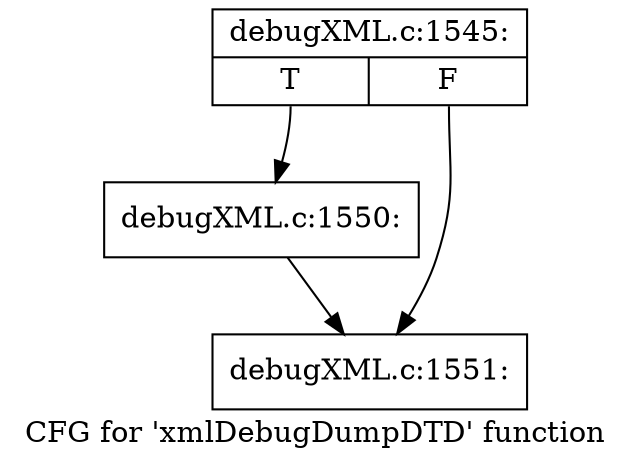 digraph "CFG for 'xmlDebugDumpDTD' function" {
	label="CFG for 'xmlDebugDumpDTD' function";

	Node0x4951920 [shape=record,label="{debugXML.c:1545:|{<s0>T|<s1>F}}"];
	Node0x4951920:s0 -> Node0x4951aa0;
	Node0x4951920:s1 -> Node0x49526f0;
	Node0x4951aa0 [shape=record,label="{debugXML.c:1550:}"];
	Node0x4951aa0 -> Node0x49526f0;
	Node0x49526f0 [shape=record,label="{debugXML.c:1551:}"];
}
